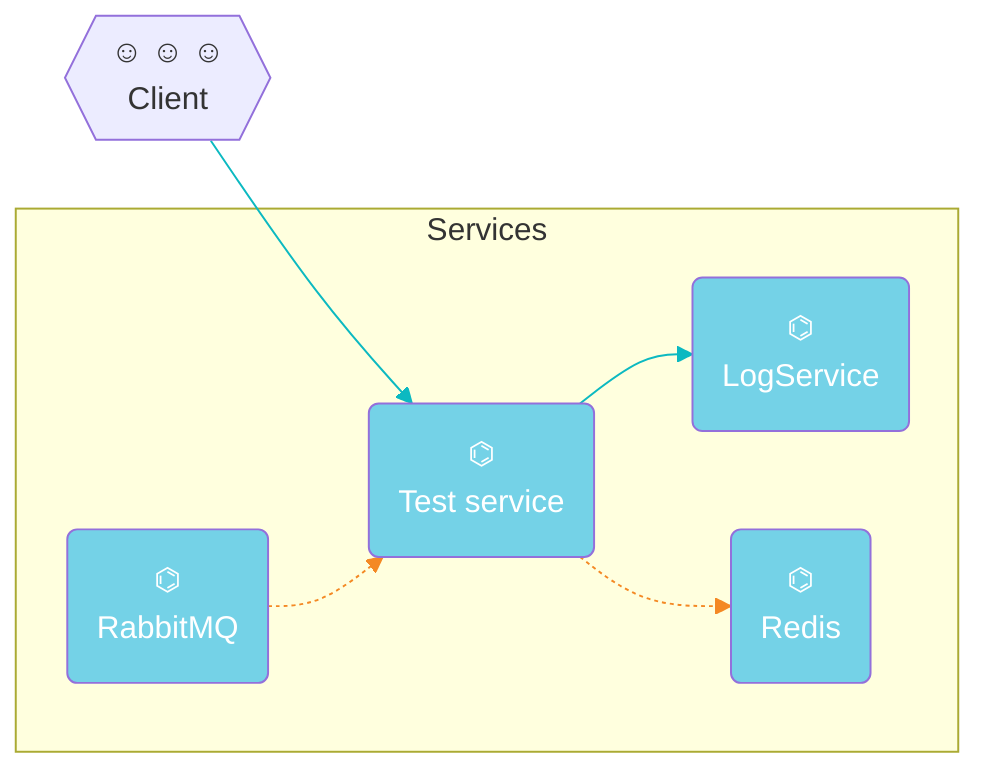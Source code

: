 flowchart LR
%% Test service
CLIENT{{"☺ ☺ ☺ <br/> Client"}}:::Client
classDef Services fill:#74d2e7,color:#fff
subgraph Services
  TESTSERVICE("⌬ <br/> Test service"):::Services
end
subgraph Services
    LOGSERVICE("⌬ <br/> LogService"):::Services
    REDIS("⌬ <br/> Redis"):::Services
    RABBITMQ("⌬ <br/> RabbitMQ"):::Services
end
CLIENT --> TESTSERVICE
TESTSERVICE --> LOGSERVICE
TESTSERVICE -.-> REDIS
RABBITMQ -.-> TESTSERVICE
linkStyle 0 fill:none,stroke:#0cb9c1,stroke-width:1px;
linkStyle 1 fill:none,stroke:#0cb9c1,stroke-width:1px;
linkStyle 2 fill:none,stroke:#f48924,stroke-width:1px;
linkStyle 3 fill:none,stroke:#f48924,stroke-width:1px;